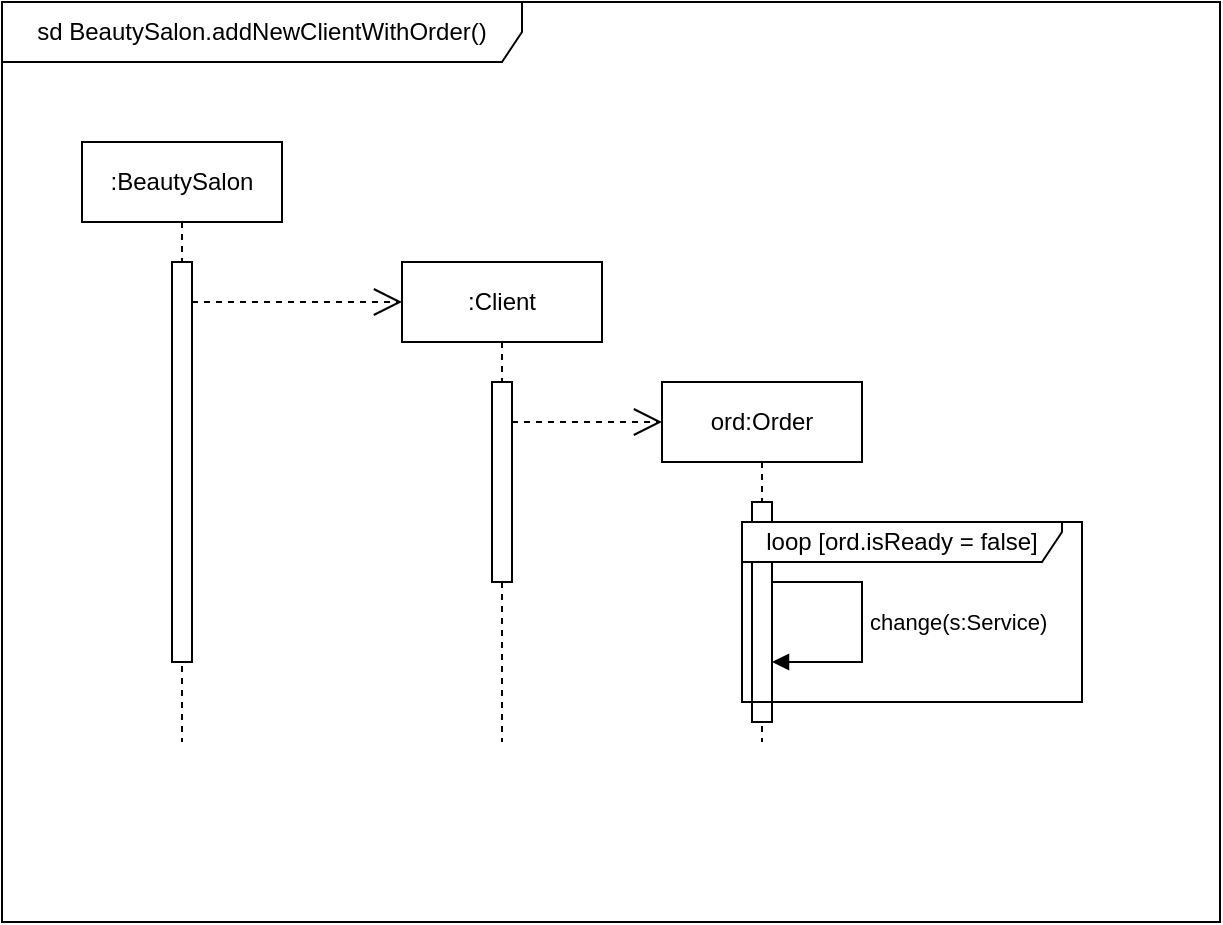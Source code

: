 <mxfile version="22.0.7" type="github">
  <diagram name="Страница — 1" id="T8kGE10amlnnFg_iXfAe">
    <mxGraphModel dx="298" dy="202" grid="1" gridSize="10" guides="1" tooltips="1" connect="1" arrows="1" fold="1" page="1" pageScale="1" pageWidth="827" pageHeight="1169" math="0" shadow="0">
      <root>
        <mxCell id="0" />
        <mxCell id="1" parent="0" />
        <mxCell id="DDndBa3pNJd_T9fPR2jt-14" value="sd BeautySalon.&lt;span style=&quot;border-color: var(--border-color); text-align: left;&quot;&gt;addNewClientWithOrder&lt;/span&gt;()" style="shape=umlFrame;whiteSpace=wrap;html=1;pointerEvents=0;width=260;height=30;" vertex="1" parent="1">
          <mxGeometry x="40" y="10" width="609" height="460" as="geometry" />
        </mxCell>
        <mxCell id="DDndBa3pNJd_T9fPR2jt-15" value=":BeautySalon" style="shape=umlLifeline;perimeter=lifelinePerimeter;whiteSpace=wrap;html=1;container=1;dropTarget=0;collapsible=0;recursiveResize=0;outlineConnect=0;portConstraint=eastwest;newEdgeStyle={&quot;curved&quot;:0,&quot;rounded&quot;:0};" vertex="1" parent="1">
          <mxGeometry x="80" y="80" width="100" height="300" as="geometry" />
        </mxCell>
        <mxCell id="DDndBa3pNJd_T9fPR2jt-18" value="" style="html=1;points=[[0,0,0,0,5],[0,1,0,0,-5],[1,0,0,0,5],[1,1,0,0,-5]];perimeter=orthogonalPerimeter;outlineConnect=0;targetShapes=umlLifeline;portConstraint=eastwest;newEdgeStyle={&quot;curved&quot;:0,&quot;rounded&quot;:0};" vertex="1" parent="DDndBa3pNJd_T9fPR2jt-15">
          <mxGeometry x="45" y="60" width="10" height="200" as="geometry" />
        </mxCell>
        <mxCell id="DDndBa3pNJd_T9fPR2jt-17" value="ord:Order" style="shape=umlLifeline;perimeter=lifelinePerimeter;whiteSpace=wrap;html=1;container=1;dropTarget=0;collapsible=0;recursiveResize=0;outlineConnect=0;portConstraint=eastwest;newEdgeStyle={&quot;curved&quot;:0,&quot;rounded&quot;:0};" vertex="1" parent="1">
          <mxGeometry x="370" y="200" width="100" height="180" as="geometry" />
        </mxCell>
        <mxCell id="DDndBa3pNJd_T9fPR2jt-30" value="" style="html=1;points=[[0,0,0,0,5],[0,1,0,0,-5],[1,0,0,0,5],[1,1,0,0,-5]];perimeter=orthogonalPerimeter;outlineConnect=0;targetShapes=umlLifeline;portConstraint=eastwest;newEdgeStyle={&quot;curved&quot;:0,&quot;rounded&quot;:0};" vertex="1" parent="DDndBa3pNJd_T9fPR2jt-17">
          <mxGeometry x="45" y="60" width="10" height="110" as="geometry" />
        </mxCell>
        <mxCell id="DDndBa3pNJd_T9fPR2jt-25" value="" style="endArrow=open;endSize=12;dashed=1;html=1;rounded=0;" edge="1" parent="1">
          <mxGeometry x="-0.043" y="10" width="160" relative="1" as="geometry">
            <mxPoint x="135" y="160" as="sourcePoint" />
            <mxPoint x="240" y="160" as="targetPoint" />
            <mxPoint as="offset" />
          </mxGeometry>
        </mxCell>
        <mxCell id="DDndBa3pNJd_T9fPR2jt-26" value=":Client" style="shape=umlLifeline;perimeter=lifelinePerimeter;whiteSpace=wrap;html=1;container=1;dropTarget=0;collapsible=0;recursiveResize=0;outlineConnect=0;portConstraint=eastwest;newEdgeStyle={&quot;curved&quot;:0,&quot;rounded&quot;:0};" vertex="1" parent="1">
          <mxGeometry x="240" y="140" width="100" height="240" as="geometry" />
        </mxCell>
        <mxCell id="DDndBa3pNJd_T9fPR2jt-27" value="" style="html=1;points=[[0,0,0,0,5],[0,1,0,0,-5],[1,0,0,0,5],[1,1,0,0,-5]];perimeter=orthogonalPerimeter;outlineConnect=0;targetShapes=umlLifeline;portConstraint=eastwest;newEdgeStyle={&quot;curved&quot;:0,&quot;rounded&quot;:0};" vertex="1" parent="DDndBa3pNJd_T9fPR2jt-26">
          <mxGeometry x="45" y="60" width="10" height="100" as="geometry" />
        </mxCell>
        <mxCell id="DDndBa3pNJd_T9fPR2jt-29" value="" style="endArrow=open;endSize=12;dashed=1;html=1;rounded=0;" edge="1" parent="1" source="DDndBa3pNJd_T9fPR2jt-27">
          <mxGeometry x="-0.043" y="10" width="160" relative="1" as="geometry">
            <mxPoint x="310" y="220" as="sourcePoint" />
            <mxPoint x="370" y="220" as="targetPoint" />
            <mxPoint as="offset" />
          </mxGeometry>
        </mxCell>
        <mxCell id="DDndBa3pNJd_T9fPR2jt-35" value="change(s:Service)" style="html=1;align=left;spacingLeft=2;endArrow=block;rounded=0;edgeStyle=orthogonalEdgeStyle;curved=0;rounded=0;" edge="1" target="DDndBa3pNJd_T9fPR2jt-30" parent="1">
          <mxGeometry x="0.188" relative="1" as="geometry">
            <mxPoint x="425" y="270" as="sourcePoint" />
            <Array as="points">
              <mxPoint x="425" y="300" />
              <mxPoint x="470" y="300" />
              <mxPoint x="470" y="340" />
            </Array>
            <mxPoint x="430" y="320" as="targetPoint" />
            <mxPoint as="offset" />
          </mxGeometry>
        </mxCell>
        <mxCell id="DDndBa3pNJd_T9fPR2jt-36" value="loop [ord.isReady = false]" style="shape=umlFrame;whiteSpace=wrap;html=1;pointerEvents=0;width=160;height=20;" vertex="1" parent="1">
          <mxGeometry x="410" y="270" width="170" height="90" as="geometry" />
        </mxCell>
      </root>
    </mxGraphModel>
  </diagram>
</mxfile>
